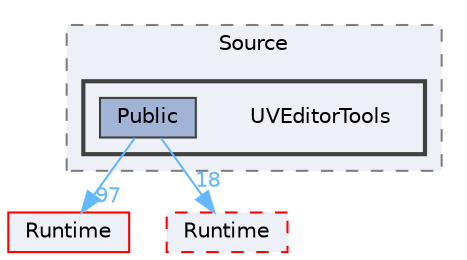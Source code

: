 digraph "UVEditorTools"
{
 // INTERACTIVE_SVG=YES
 // LATEX_PDF_SIZE
  bgcolor="transparent";
  edge [fontname=Helvetica,fontsize=10,labelfontname=Helvetica,labelfontsize=10];
  node [fontname=Helvetica,fontsize=10,shape=box,height=0.2,width=0.4];
  compound=true
  subgraph clusterdir_b552c782d7b9bb869a0afe82129da805 {
    graph [ bgcolor="#edf0f7", pencolor="grey50", label="Source", fontname=Helvetica,fontsize=10 style="filled,dashed", URL="dir_b552c782d7b9bb869a0afe82129da805.html",tooltip=""]
  subgraph clusterdir_15913debbd2f885edc93cf6f0751a5b4 {
    graph [ bgcolor="#edf0f7", pencolor="grey25", label="", fontname=Helvetica,fontsize=10 style="filled,bold", URL="dir_15913debbd2f885edc93cf6f0751a5b4.html",tooltip=""]
    dir_15913debbd2f885edc93cf6f0751a5b4 [shape=plaintext, label="UVEditorTools"];
  dir_fc9a3204f273c19bc0b447b2e12d0d11 [label="Public", fillcolor="#a2b4d6", color="grey25", style="filled", URL="dir_fc9a3204f273c19bc0b447b2e12d0d11.html",tooltip=""];
  }
  }
  dir_7536b172fbd480bfd146a1b1acd6856b [label="Runtime", fillcolor="#edf0f7", color="red", style="filled", URL="dir_7536b172fbd480bfd146a1b1acd6856b.html",tooltip=""];
  dir_a60e1ce30f7313164a0e11a69cddad56 [label="Runtime", fillcolor="#edf0f7", color="red", style="filled,dashed", URL="dir_a60e1ce30f7313164a0e11a69cddad56.html",tooltip=""];
  dir_fc9a3204f273c19bc0b447b2e12d0d11->dir_7536b172fbd480bfd146a1b1acd6856b [headlabel="97", labeldistance=1.5 headhref="dir_000786_000984.html" href="dir_000786_000984.html" color="steelblue1" fontcolor="steelblue1"];
  dir_fc9a3204f273c19bc0b447b2e12d0d11->dir_a60e1ce30f7313164a0e11a69cddad56 [headlabel="18", labeldistance=1.5 headhref="dir_000786_000983.html" href="dir_000786_000983.html" color="steelblue1" fontcolor="steelblue1"];
}
